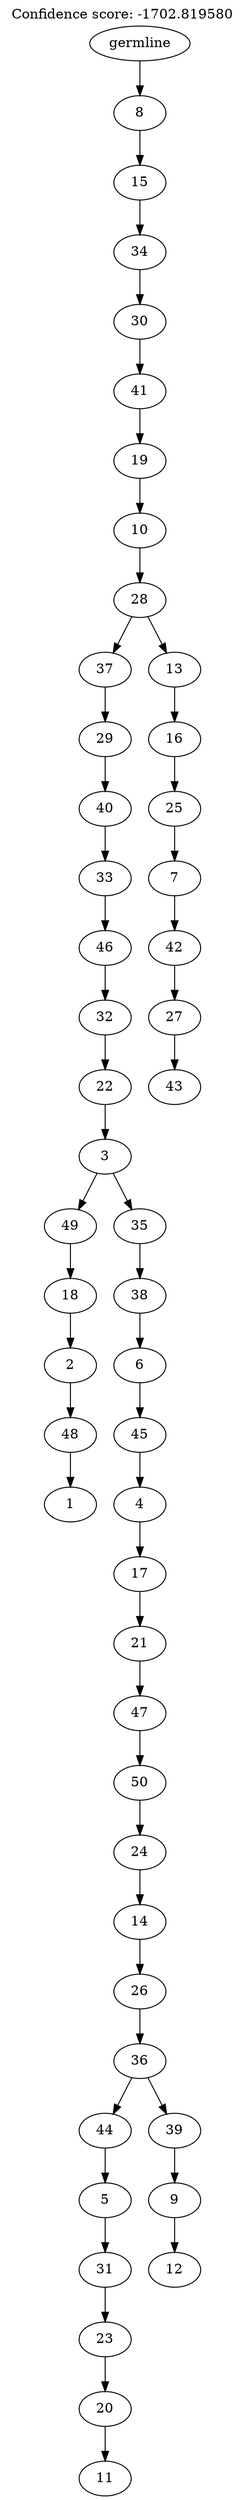 digraph g {
	"49" -> "50";
	"50" [label="1"];
	"48" -> "49";
	"49" [label="48"];
	"47" -> "48";
	"48" [label="2"];
	"46" -> "47";
	"47" [label="18"];
	"44" -> "45";
	"45" [label="11"];
	"43" -> "44";
	"44" [label="20"];
	"42" -> "43";
	"43" [label="23"];
	"41" -> "42";
	"42" [label="31"];
	"40" -> "41";
	"41" [label="5"];
	"38" -> "39";
	"39" [label="12"];
	"37" -> "38";
	"38" [label="9"];
	"36" -> "37";
	"37" [label="39"];
	"36" -> "40";
	"40" [label="44"];
	"35" -> "36";
	"36" [label="36"];
	"34" -> "35";
	"35" [label="26"];
	"33" -> "34";
	"34" [label="14"];
	"32" -> "33";
	"33" [label="24"];
	"31" -> "32";
	"32" [label="50"];
	"30" -> "31";
	"31" [label="47"];
	"29" -> "30";
	"30" [label="21"];
	"28" -> "29";
	"29" [label="17"];
	"27" -> "28";
	"28" [label="4"];
	"26" -> "27";
	"27" [label="45"];
	"25" -> "26";
	"26" [label="6"];
	"24" -> "25";
	"25" [label="38"];
	"23" -> "24";
	"24" [label="35"];
	"23" -> "46";
	"46" [label="49"];
	"22" -> "23";
	"23" [label="3"];
	"21" -> "22";
	"22" [label="22"];
	"20" -> "21";
	"21" [label="32"];
	"19" -> "20";
	"20" [label="46"];
	"18" -> "19";
	"19" [label="33"];
	"17" -> "18";
	"18" [label="40"];
	"16" -> "17";
	"17" [label="29"];
	"14" -> "15";
	"15" [label="43"];
	"13" -> "14";
	"14" [label="27"];
	"12" -> "13";
	"13" [label="42"];
	"11" -> "12";
	"12" [label="7"];
	"10" -> "11";
	"11" [label="25"];
	"9" -> "10";
	"10" [label="16"];
	"8" -> "9";
	"9" [label="13"];
	"8" -> "16";
	"16" [label="37"];
	"7" -> "8";
	"8" [label="28"];
	"6" -> "7";
	"7" [label="10"];
	"5" -> "6";
	"6" [label="19"];
	"4" -> "5";
	"5" [label="41"];
	"3" -> "4";
	"4" [label="30"];
	"2" -> "3";
	"3" [label="34"];
	"1" -> "2";
	"2" [label="15"];
	"0" -> "1";
	"1" [label="8"];
	"0" [label="germline"];
	labelloc="t";
	label="Confidence score: -1702.819580";
}
